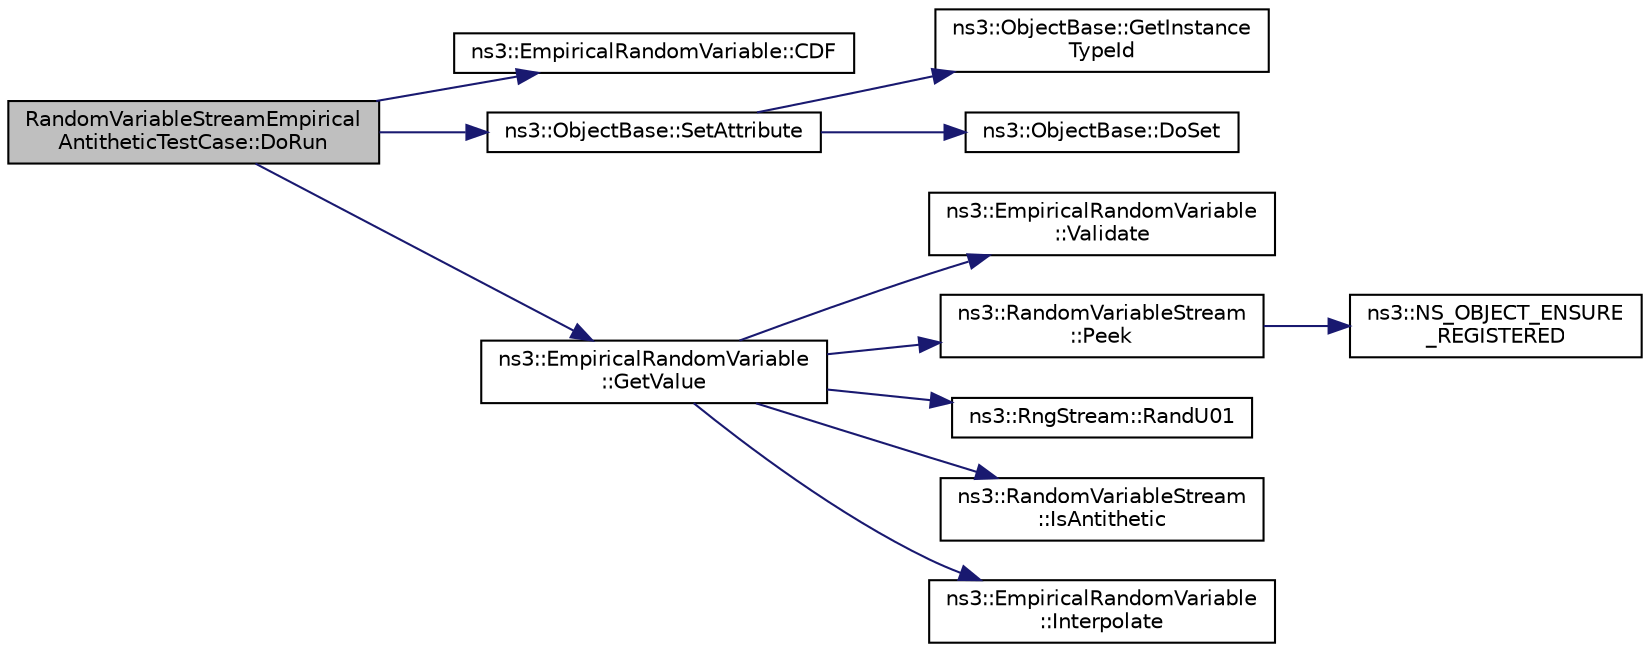 digraph "RandomVariableStreamEmpiricalAntitheticTestCase::DoRun"
{
  edge [fontname="Helvetica",fontsize="10",labelfontname="Helvetica",labelfontsize="10"];
  node [fontname="Helvetica",fontsize="10",shape=record];
  rankdir="LR";
  Node1 [label="RandomVariableStreamEmpirical\lAntitheticTestCase::DoRun",height=0.2,width=0.4,color="black", fillcolor="grey75", style="filled", fontcolor="black"];
  Node1 -> Node2 [color="midnightblue",fontsize="10",style="solid"];
  Node2 [label="ns3::EmpiricalRandomVariable::CDF",height=0.2,width=0.4,color="black", fillcolor="white", style="filled",URL="$d3/d94/classns3_1_1EmpiricalRandomVariable.html#a1f85096a98576ebe48417698f191805d",tooltip="Specifies a point in the empirical distribution. "];
  Node1 -> Node3 [color="midnightblue",fontsize="10",style="solid"];
  Node3 [label="ns3::ObjectBase::SetAttribute",height=0.2,width=0.4,color="black", fillcolor="white", style="filled",URL="$d2/dac/classns3_1_1ObjectBase.html#ac60245d3ea4123bbc9b1d391f1f6592f"];
  Node3 -> Node4 [color="midnightblue",fontsize="10",style="solid"];
  Node4 [label="ns3::ObjectBase::GetInstance\lTypeId",height=0.2,width=0.4,color="black", fillcolor="white", style="filled",URL="$d2/dac/classns3_1_1ObjectBase.html#abe5b43a6f5b99a92a4c3122db31f06fb"];
  Node3 -> Node5 [color="midnightblue",fontsize="10",style="solid"];
  Node5 [label="ns3::ObjectBase::DoSet",height=0.2,width=0.4,color="black", fillcolor="white", style="filled",URL="$d2/dac/classns3_1_1ObjectBase.html#afe5f2f7b2fabc99aa33f9bb434e3b695"];
  Node1 -> Node6 [color="midnightblue",fontsize="10",style="solid"];
  Node6 [label="ns3::EmpiricalRandomVariable\l::GetValue",height=0.2,width=0.4,color="black", fillcolor="white", style="filled",URL="$d3/d94/classns3_1_1EmpiricalRandomVariable.html#a1a2d5b20db4509d1518727eb725672f7",tooltip="Returns the next value in the empirical distribution. "];
  Node6 -> Node7 [color="midnightblue",fontsize="10",style="solid"];
  Node7 [label="ns3::EmpiricalRandomVariable\l::Validate",height=0.2,width=0.4,color="black", fillcolor="white", style="filled",URL="$d3/d94/classns3_1_1EmpiricalRandomVariable.html#aacabb8ee16c8f172683052abd7a1f8cd"];
  Node6 -> Node8 [color="midnightblue",fontsize="10",style="solid"];
  Node8 [label="ns3::RandomVariableStream\l::Peek",height=0.2,width=0.4,color="black", fillcolor="white", style="filled",URL="$dc/daa/classns3_1_1RandomVariableStream.html#ac5aa8d691c061bcc88a909dc9b479222",tooltip="Get the pointer to the underlying RNG stream. "];
  Node8 -> Node9 [color="midnightblue",fontsize="10",style="solid"];
  Node9 [label="ns3::NS_OBJECT_ENSURE\l_REGISTERED",height=0.2,width=0.4,color="black", fillcolor="white", style="filled",URL="$d7/d2e/namespacens3.html#ac633cbd86ee5879afd4312a843a9ff8c"];
  Node6 -> Node10 [color="midnightblue",fontsize="10",style="solid"];
  Node10 [label="ns3::RngStream::RandU01",height=0.2,width=0.4,color="black", fillcolor="white", style="filled",URL="$da/d35/classns3_1_1RngStream.html#a46be36426b8bc712e9de468b63558c22"];
  Node6 -> Node11 [color="midnightblue",fontsize="10",style="solid"];
  Node11 [label="ns3::RandomVariableStream\l::IsAntithetic",height=0.2,width=0.4,color="black", fillcolor="white", style="filled",URL="$dc/daa/classns3_1_1RandomVariableStream.html#a7bf5175d624b14bd023f8c4f78bc5fd7",tooltip="Check if antithetic values will be generated. "];
  Node6 -> Node12 [color="midnightblue",fontsize="10",style="solid"];
  Node12 [label="ns3::EmpiricalRandomVariable\l::Interpolate",height=0.2,width=0.4,color="black", fillcolor="white", style="filled",URL="$d3/d94/classns3_1_1EmpiricalRandomVariable.html#a8e0a52a108ccb100a56e380c4b2ab102"];
}
